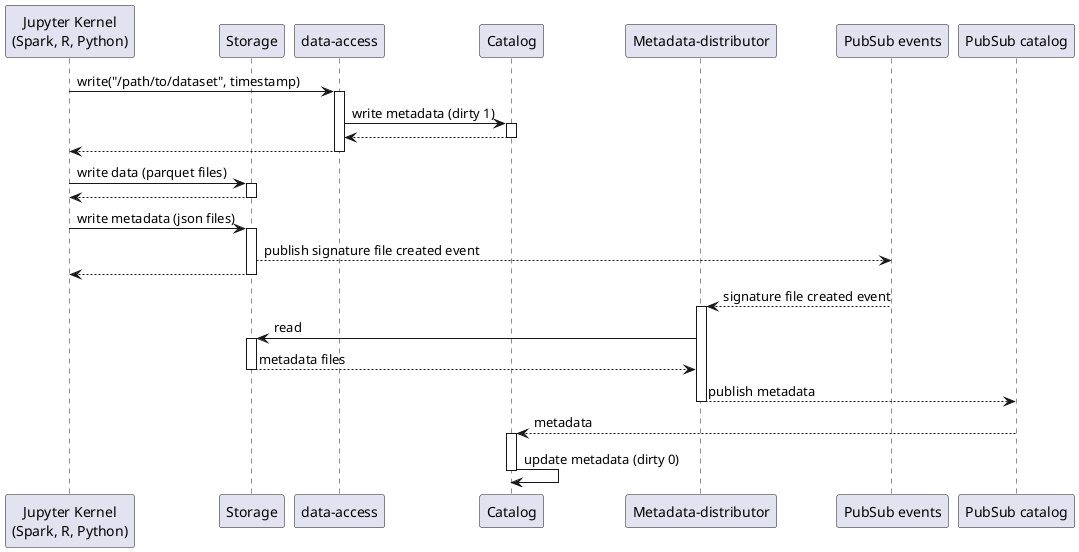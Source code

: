 @startuml

' Participants

participant "Jupyter Kernel\n(Spark, R, Python)" as kernel
participant "Storage" as storage
participant "data-access" as data_access
participant "Catalog" as catalog
participant "Metadata-distributor" as distributor
participant "PubSub events" as pubsubevents
participant "PubSub catalog" as pubsubcat


kernel->data_access ++: write("/path/to/dataset", timestamp)
data_access -> catalog ++ : write metadata (dirty 1)
return
return
kernel->storage ++: write data (parquet files)
return
kernel->storage ++: write metadata (json files)
storage-->pubsubevents: publish signature file created event
return
pubsubevents-->distributor++: signature file created event
distributor->storage ++: read
return metadata files
distributor-->pubsubcat: publish metadata
deactivate
pubsubcat-->catalog++: metadata
catalog->catalog: update metadata (dirty 0)

deactivate

@enduml